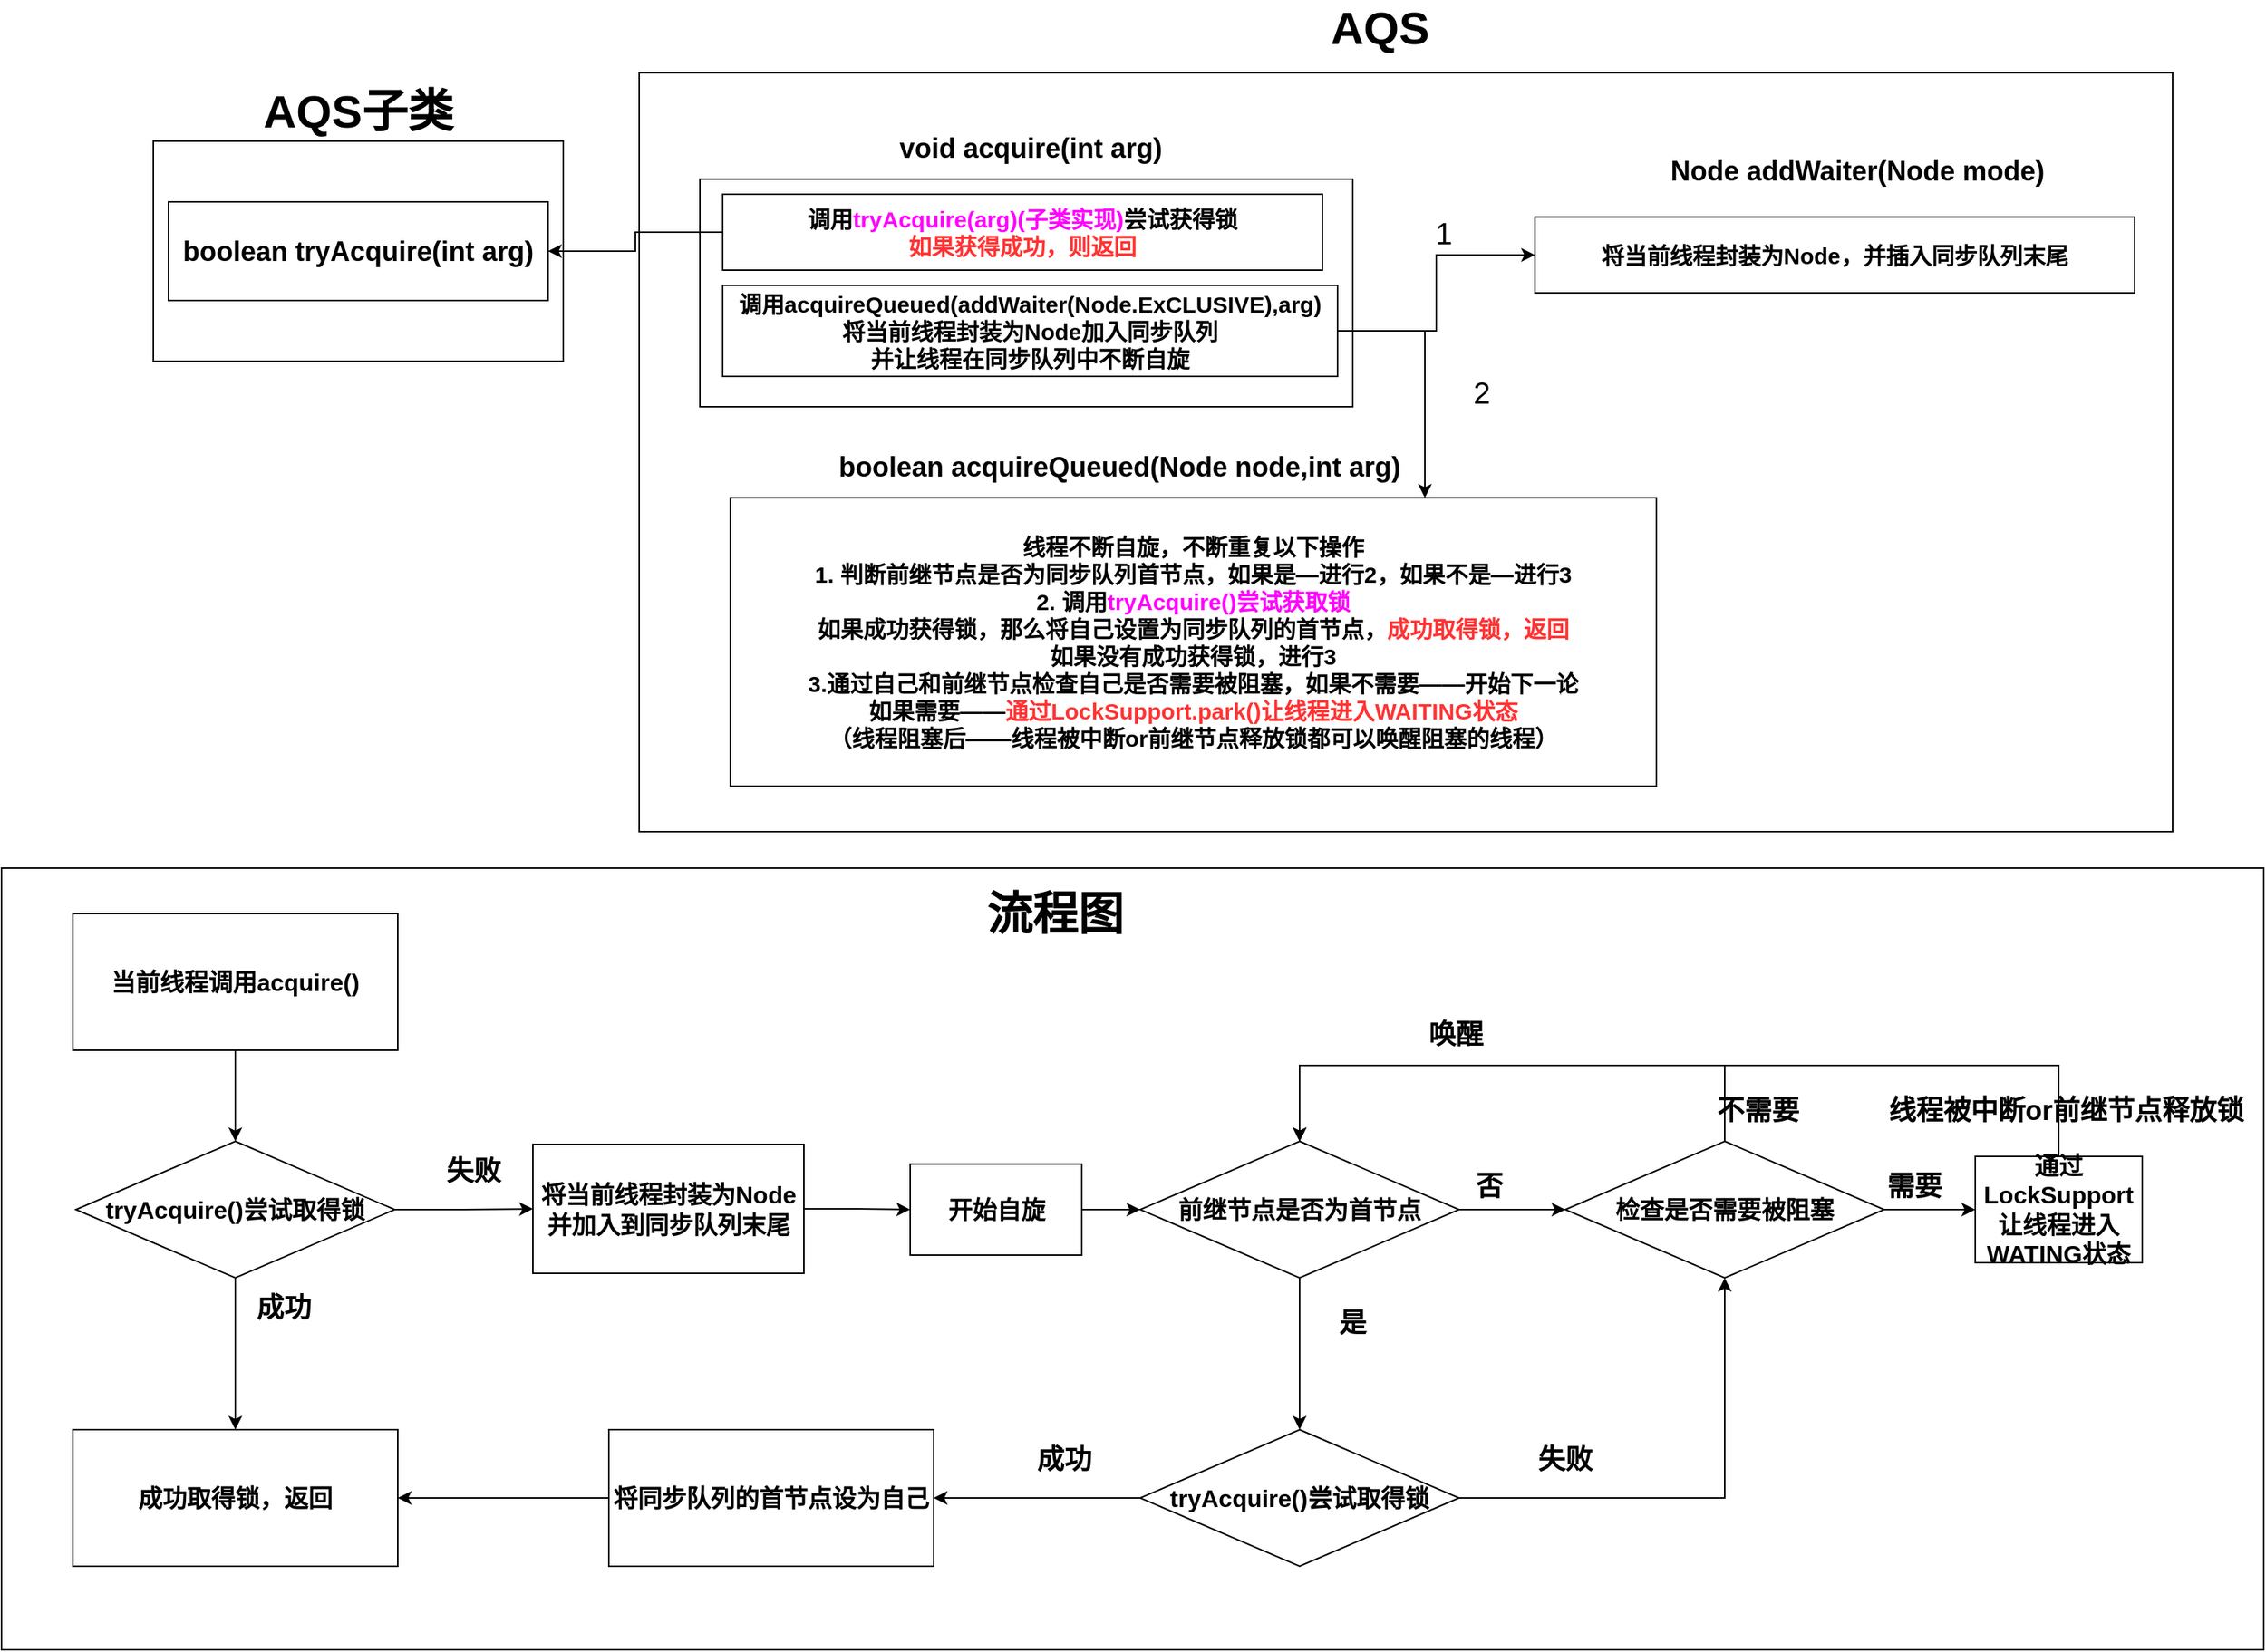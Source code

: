 <mxfile version="15.2.7" type="device"><diagram id="9mDgaYLHJoEgP8Wpay0U" name="第 1 页"><mxGraphModel dx="2557" dy="1012" grid="1" gridSize="10" guides="1" tooltips="1" connect="1" arrows="1" fold="1" page="1" pageScale="1" pageWidth="827" pageHeight="1169" math="0" shadow="0"><root><mxCell id="0"/><mxCell id="1" parent="0"/><mxCell id="Os8C2CF0_vJX3A5Ci7vT-71" value="" style="rounded=0;whiteSpace=wrap;html=1;" parent="1" vertex="1"><mxGeometry x="-300" y="584" width="1490" height="515" as="geometry"/></mxCell><mxCell id="Os8C2CF0_vJX3A5Ci7vT-1" value="" style="rounded=0;whiteSpace=wrap;html=1;" parent="1" vertex="1"><mxGeometry x="120" y="60" width="1010" height="500" as="geometry"/></mxCell><mxCell id="Os8C2CF0_vJX3A5Ci7vT-2" value="&lt;b&gt;&lt;font style=&quot;font-size: 30px&quot;&gt;AQS&lt;/font&gt;&lt;/b&gt;" style="text;html=1;strokeColor=none;fillColor=none;align=center;verticalAlign=middle;whiteSpace=wrap;rounded=0;" parent="1" vertex="1"><mxGeometry x="588" y="20" width="40" height="20" as="geometry"/></mxCell><mxCell id="Os8C2CF0_vJX3A5Ci7vT-3" value="" style="rounded=0;whiteSpace=wrap;html=1;" parent="1" vertex="1"><mxGeometry x="160" y="130" width="430" height="150" as="geometry"/></mxCell><mxCell id="Os8C2CF0_vJX3A5Ci7vT-7" value="&lt;b&gt;&lt;font style=&quot;font-size: 18px&quot;&gt;void acquire(int arg)&lt;/font&gt;&lt;/b&gt;" style="text;html=1;strokeColor=none;fillColor=none;align=center;verticalAlign=middle;whiteSpace=wrap;rounded=0;" parent="1" vertex="1"><mxGeometry x="269.5" y="100" width="216" height="20" as="geometry"/></mxCell><mxCell id="Os8C2CF0_vJX3A5Ci7vT-8" value="&lt;b style=&quot;font-size: 15px&quot;&gt;调用&lt;font color=&quot;#ff00ff&quot;&gt;tryAcquire(arg)(子类实现)&lt;/font&gt;尝试获得锁&lt;br&gt;&lt;font color=&quot;#ff3333&quot;&gt;如果获得成功，&lt;font style=&quot;font-size: 15px&quot;&gt;则返回&lt;/font&gt;&lt;/font&gt;&lt;/b&gt;" style="rounded=0;whiteSpace=wrap;html=1;" parent="1" vertex="1"><mxGeometry x="175" y="140" width="395" height="50" as="geometry"/></mxCell><mxCell id="Os8C2CF0_vJX3A5Ci7vT-22" style="edgeStyle=orthogonalEdgeStyle;rounded=0;orthogonalLoop=1;jettySize=auto;html=1;exitX=1;exitY=0.5;exitDx=0;exitDy=0;" parent="1" source="Os8C2CF0_vJX3A5Ci7vT-10" target="Os8C2CF0_vJX3A5Ci7vT-13" edge="1"><mxGeometry relative="1" as="geometry"/></mxCell><mxCell id="Os8C2CF0_vJX3A5Ci7vT-27" style="edgeStyle=orthogonalEdgeStyle;rounded=0;orthogonalLoop=1;jettySize=auto;html=1;exitX=1;exitY=0.5;exitDx=0;exitDy=0;entryX=0.75;entryY=0;entryDx=0;entryDy=0;" parent="1" source="Os8C2CF0_vJX3A5Ci7vT-10" target="Os8C2CF0_vJX3A5Ci7vT-19" edge="1"><mxGeometry relative="1" as="geometry"/></mxCell><mxCell id="Os8C2CF0_vJX3A5Ci7vT-10" value="&lt;b&gt;&lt;font style=&quot;font-size: 15px&quot;&gt;调用acquireQueued(addWaiter(Node.ExCLUSIVE),arg)&lt;br&gt;将当前线程封装为Node加入同步队列&lt;br&gt;并让线程在同步队列中不断自旋&lt;br&gt;&lt;/font&gt;&lt;/b&gt;" style="rounded=0;whiteSpace=wrap;html=1;" parent="1" vertex="1"><mxGeometry x="175" y="200" width="405" height="60" as="geometry"/></mxCell><mxCell id="Os8C2CF0_vJX3A5Ci7vT-12" value="&lt;b&gt;&lt;font style=&quot;font-size: 18px&quot;&gt;Node addWaiter(Node mode)&lt;/font&gt;&lt;/b&gt;" style="text;html=1;strokeColor=none;fillColor=none;align=center;verticalAlign=middle;whiteSpace=wrap;rounded=0;" parent="1" vertex="1"><mxGeometry x="792" y="115" width="260.5" height="20" as="geometry"/></mxCell><mxCell id="Os8C2CF0_vJX3A5Ci7vT-13" value="&lt;span style=&quot;font-size: 15px&quot;&gt;&lt;b&gt;将当前线程封装为Node，并插入同步队列末尾&lt;/b&gt;&lt;/span&gt;" style="rounded=0;whiteSpace=wrap;html=1;" parent="1" vertex="1"><mxGeometry x="710" y="155" width="395" height="50" as="geometry"/></mxCell><mxCell id="Os8C2CF0_vJX3A5Ci7vT-16" value="&lt;font style=&quot;font-size: 20px&quot;&gt;1&lt;/font&gt;" style="text;html=1;strokeColor=none;fillColor=none;align=center;verticalAlign=middle;whiteSpace=wrap;rounded=0;" parent="1" vertex="1"><mxGeometry x="630" y="155" width="40" height="20" as="geometry"/></mxCell><mxCell id="Os8C2CF0_vJX3A5Ci7vT-18" value="&lt;span style=&quot;font-size: 18px&quot;&gt;&lt;b&gt;&amp;nbsp;boolean acquireQueued(Node node,int arg)&lt;/b&gt;&lt;/span&gt;" style="text;html=1;strokeColor=none;fillColor=none;align=center;verticalAlign=middle;whiteSpace=wrap;rounded=0;" parent="1" vertex="1"><mxGeometry x="240" y="310" width="388" height="20" as="geometry"/></mxCell><mxCell id="Os8C2CF0_vJX3A5Ci7vT-19" value="&lt;b style=&quot;font-size: 15px&quot;&gt;线程不断自旋，不断重复以下操作&lt;br&gt;1. 判断前继节点是否为同步队列首节点，如果是—进行2，如果不是—进行3&lt;br&gt;2. 调用&lt;font color=&quot;#ff00ff&quot;&gt;tryAcquire()尝试获取锁&lt;br&gt;&lt;/font&gt;如果成功获得锁，那么将自己设置为同步队列的首节点，&lt;font color=&quot;#ff3333&quot;&gt;成功取得锁，返回&lt;br&gt;&lt;/font&gt;如果没有成功获得锁，进行3&lt;br&gt;3.通过自己和前继节点检查自己是否需要被阻塞，如果不需要——开始下一论&lt;br&gt;如果需要——&lt;font color=&quot;#ff3333&quot;&gt;通过LockSupport.park()让线程进入WAITING状态&lt;/font&gt;&lt;br&gt;（线程阻塞后——线程被中断or前继节点释放锁都可以唤醒阻塞的线程）&lt;br&gt;&lt;/b&gt;" style="rounded=0;whiteSpace=wrap;html=1;" parent="1" vertex="1"><mxGeometry x="180" y="340" width="610" height="190" as="geometry"/></mxCell><mxCell id="Os8C2CF0_vJX3A5Ci7vT-24" value="&lt;font style=&quot;font-size: 20px&quot;&gt;2&lt;/font&gt;" style="text;html=1;strokeColor=none;fillColor=none;align=center;verticalAlign=middle;whiteSpace=wrap;rounded=0;" parent="1" vertex="1"><mxGeometry x="655" y="260" width="40" height="20" as="geometry"/></mxCell><mxCell id="Os8C2CF0_vJX3A5Ci7vT-32" style="edgeStyle=orthogonalEdgeStyle;rounded=0;orthogonalLoop=1;jettySize=auto;html=1;exitX=0.5;exitY=1;exitDx=0;exitDy=0;entryX=0.5;entryY=0;entryDx=0;entryDy=0;" parent="1" source="Os8C2CF0_vJX3A5Ci7vT-26" target="Os8C2CF0_vJX3A5Ci7vT-31" edge="1"><mxGeometry relative="1" as="geometry"/></mxCell><mxCell id="Os8C2CF0_vJX3A5Ci7vT-26" value="&lt;b&gt;&lt;font style=&quot;font-size: 16px&quot;&gt;当前线程调用acquire()&lt;/font&gt;&lt;/b&gt;" style="rounded=0;whiteSpace=wrap;html=1;" parent="1" vertex="1"><mxGeometry x="-253" y="614" width="214" height="90" as="geometry"/></mxCell><mxCell id="Os8C2CF0_vJX3A5Ci7vT-35" style="edgeStyle=orthogonalEdgeStyle;rounded=0;orthogonalLoop=1;jettySize=auto;html=1;exitX=0.5;exitY=1;exitDx=0;exitDy=0;" parent="1" source="Os8C2CF0_vJX3A5Ci7vT-31" target="Os8C2CF0_vJX3A5Ci7vT-34" edge="1"><mxGeometry relative="1" as="geometry"/></mxCell><mxCell id="Os8C2CF0_vJX3A5Ci7vT-39" style="edgeStyle=orthogonalEdgeStyle;rounded=0;orthogonalLoop=1;jettySize=auto;html=1;exitX=1;exitY=0.5;exitDx=0;exitDy=0;entryX=0;entryY=0.5;entryDx=0;entryDy=0;" parent="1" source="Os8C2CF0_vJX3A5Ci7vT-31" target="Os8C2CF0_vJX3A5Ci7vT-38" edge="1"><mxGeometry relative="1" as="geometry"/></mxCell><mxCell id="Os8C2CF0_vJX3A5Ci7vT-31" value="&lt;b&gt;&lt;font style=&quot;font-size: 16px&quot;&gt;tryAcquire()尝试取得锁&lt;/font&gt;&lt;/b&gt;" style="rhombus;whiteSpace=wrap;html=1;" parent="1" vertex="1"><mxGeometry x="-251" y="764" width="210" height="90" as="geometry"/></mxCell><mxCell id="Os8C2CF0_vJX3A5Ci7vT-34" value="&lt;span style=&quot;font-size: 16px&quot;&gt;&lt;b&gt;成功取得锁，返回&lt;/b&gt;&lt;/span&gt;" style="rounded=0;whiteSpace=wrap;html=1;" parent="1" vertex="1"><mxGeometry x="-253" y="954" width="214" height="90" as="geometry"/></mxCell><mxCell id="Os8C2CF0_vJX3A5Ci7vT-36" value="&lt;b&gt;&lt;font style=&quot;font-size: 18px&quot;&gt;成功&lt;/font&gt;&lt;/b&gt;" style="text;html=1;strokeColor=none;fillColor=none;align=center;verticalAlign=middle;whiteSpace=wrap;rounded=0;" parent="1" vertex="1"><mxGeometry x="-134" y="864" width="40" height="20" as="geometry"/></mxCell><mxCell id="_42yLSz9a29jpcTmAijZ-2" style="edgeStyle=orthogonalEdgeStyle;rounded=0;orthogonalLoop=1;jettySize=auto;html=1;exitX=1;exitY=0.5;exitDx=0;exitDy=0;entryX=0;entryY=0.5;entryDx=0;entryDy=0;" parent="1" source="Os8C2CF0_vJX3A5Ci7vT-38" target="_42yLSz9a29jpcTmAijZ-1" edge="1"><mxGeometry relative="1" as="geometry"/></mxCell><mxCell id="Os8C2CF0_vJX3A5Ci7vT-38" value="&lt;b&gt;&lt;font style=&quot;font-size: 16px&quot;&gt;将当前线程封装为Node&lt;br&gt;并加入到同步队列末尾&lt;/font&gt;&lt;/b&gt;&lt;b&gt;&lt;font style=&quot;font-size: 16px&quot;&gt;&lt;br&gt;&lt;/font&gt;&lt;/b&gt;" style="rounded=0;whiteSpace=wrap;html=1;" parent="1" vertex="1"><mxGeometry x="50" y="766" width="178.5" height="85" as="geometry"/></mxCell><mxCell id="Os8C2CF0_vJX3A5Ci7vT-52" style="edgeStyle=orthogonalEdgeStyle;rounded=0;orthogonalLoop=1;jettySize=auto;html=1;exitX=0.5;exitY=1;exitDx=0;exitDy=0;entryX=0.5;entryY=0;entryDx=0;entryDy=0;" parent="1" source="Os8C2CF0_vJX3A5Ci7vT-41" target="Os8C2CF0_vJX3A5Ci7vT-51" edge="1"><mxGeometry relative="1" as="geometry"/></mxCell><mxCell id="Os8C2CF0_vJX3A5Ci7vT-58" style="edgeStyle=orthogonalEdgeStyle;rounded=0;orthogonalLoop=1;jettySize=auto;html=1;exitX=1;exitY=0.5;exitDx=0;exitDy=0;entryX=0;entryY=0.5;entryDx=0;entryDy=0;" parent="1" source="Os8C2CF0_vJX3A5Ci7vT-41" target="Os8C2CF0_vJX3A5Ci7vT-57" edge="1"><mxGeometry relative="1" as="geometry"/></mxCell><mxCell id="Os8C2CF0_vJX3A5Ci7vT-41" value="&lt;b&gt;&lt;font style=&quot;font-size: 16px&quot;&gt;前继节点是否为首节点&lt;/font&gt;&lt;/b&gt;" style="rhombus;whiteSpace=wrap;html=1;" parent="1" vertex="1"><mxGeometry x="450" y="764" width="210" height="90" as="geometry"/></mxCell><mxCell id="Os8C2CF0_vJX3A5Ci7vT-44" value="" style="rounded=0;whiteSpace=wrap;html=1;" parent="1" vertex="1"><mxGeometry x="-200" y="105" width="270" height="145" as="geometry"/></mxCell><mxCell id="Os8C2CF0_vJX3A5Ci7vT-45" value="&lt;b&gt;&lt;font style=&quot;font-size: 30px&quot;&gt;AQS子类&lt;/font&gt;&lt;/b&gt;" style="text;html=1;strokeColor=none;fillColor=none;align=center;verticalAlign=middle;whiteSpace=wrap;rounded=0;" parent="1" vertex="1"><mxGeometry x="-135" y="80" width="140" height="10" as="geometry"/></mxCell><mxCell id="Os8C2CF0_vJX3A5Ci7vT-46" value="&lt;b&gt;&lt;font style=&quot;font-size: 18px&quot;&gt;boolean tryAcquire(int arg)&lt;/font&gt;&lt;/b&gt;" style="rounded=0;whiteSpace=wrap;html=1;" parent="1" vertex="1"><mxGeometry x="-190" y="145" width="250" height="65" as="geometry"/></mxCell><mxCell id="Os8C2CF0_vJX3A5Ci7vT-48" style="edgeStyle=orthogonalEdgeStyle;rounded=0;orthogonalLoop=1;jettySize=auto;html=1;exitX=0;exitY=0.5;exitDx=0;exitDy=0;entryX=1;entryY=0.5;entryDx=0;entryDy=0;" parent="1" source="Os8C2CF0_vJX3A5Ci7vT-8" target="Os8C2CF0_vJX3A5Ci7vT-46" edge="1"><mxGeometry relative="1" as="geometry"/></mxCell><mxCell id="Os8C2CF0_vJX3A5Ci7vT-59" style="edgeStyle=orthogonalEdgeStyle;rounded=0;orthogonalLoop=1;jettySize=auto;html=1;exitX=1;exitY=0.5;exitDx=0;exitDy=0;entryX=0.5;entryY=1;entryDx=0;entryDy=0;" parent="1" source="Os8C2CF0_vJX3A5Ci7vT-51" target="Os8C2CF0_vJX3A5Ci7vT-57" edge="1"><mxGeometry relative="1" as="geometry"/></mxCell><mxCell id="GudY5FBvZEJvpoCxor9D-3" style="edgeStyle=orthogonalEdgeStyle;rounded=0;orthogonalLoop=1;jettySize=auto;html=1;exitX=0;exitY=0.5;exitDx=0;exitDy=0;entryX=1;entryY=0.5;entryDx=0;entryDy=0;" parent="1" source="Os8C2CF0_vJX3A5Ci7vT-51" target="GudY5FBvZEJvpoCxor9D-2" edge="1"><mxGeometry relative="1" as="geometry"/></mxCell><mxCell id="Os8C2CF0_vJX3A5Ci7vT-51" value="&lt;b&gt;&lt;font style=&quot;font-size: 16px&quot;&gt;tryAcquire()尝试取得锁&lt;/font&gt;&lt;/b&gt;" style="rhombus;whiteSpace=wrap;html=1;" parent="1" vertex="1"><mxGeometry x="450" y="954" width="210" height="90" as="geometry"/></mxCell><mxCell id="Os8C2CF0_vJX3A5Ci7vT-54" value="&lt;span style=&quot;font-size: 18px&quot;&gt;&lt;b&gt;是&lt;/b&gt;&lt;/span&gt;" style="text;html=1;strokeColor=none;fillColor=none;align=center;verticalAlign=middle;whiteSpace=wrap;rounded=0;" parent="1" vertex="1"><mxGeometry x="570" y="874" width="40" height="20" as="geometry"/></mxCell><mxCell id="Os8C2CF0_vJX3A5Ci7vT-56" value="&lt;b&gt;&lt;font style=&quot;font-size: 18px&quot;&gt;成功&lt;/font&gt;&lt;/b&gt;" style="text;html=1;strokeColor=none;fillColor=none;align=center;verticalAlign=middle;whiteSpace=wrap;rounded=0;" parent="1" vertex="1"><mxGeometry x="380" y="964" width="40" height="20" as="geometry"/></mxCell><mxCell id="Os8C2CF0_vJX3A5Ci7vT-60" style="edgeStyle=orthogonalEdgeStyle;rounded=0;orthogonalLoop=1;jettySize=auto;html=1;exitX=0.5;exitY=0;exitDx=0;exitDy=0;entryX=0.5;entryY=0;entryDx=0;entryDy=0;" parent="1" source="Os8C2CF0_vJX3A5Ci7vT-57" target="Os8C2CF0_vJX3A5Ci7vT-41" edge="1"><mxGeometry relative="1" as="geometry"><Array as="points"><mxPoint x="835" y="714"/><mxPoint x="555" y="714"/></Array></mxGeometry></mxCell><mxCell id="Os8C2CF0_vJX3A5Ci7vT-66" style="edgeStyle=orthogonalEdgeStyle;rounded=0;orthogonalLoop=1;jettySize=auto;html=1;exitX=1;exitY=0.5;exitDx=0;exitDy=0;entryX=0;entryY=0.5;entryDx=0;entryDy=0;" parent="1" source="Os8C2CF0_vJX3A5Ci7vT-57" target="Os8C2CF0_vJX3A5Ci7vT-65" edge="1"><mxGeometry relative="1" as="geometry"/></mxCell><mxCell id="Os8C2CF0_vJX3A5Ci7vT-57" value="&lt;b&gt;&lt;font style=&quot;font-size: 16px&quot;&gt;检查是否需要被阻塞&lt;/font&gt;&lt;/b&gt;" style="rhombus;whiteSpace=wrap;html=1;" parent="1" vertex="1"><mxGeometry x="730" y="764" width="210" height="90" as="geometry"/></mxCell><mxCell id="Os8C2CF0_vJX3A5Ci7vT-61" value="&lt;span style=&quot;font-size: 18px&quot;&gt;&lt;b&gt;失败&lt;/b&gt;&lt;/span&gt;" style="text;html=1;strokeColor=none;fillColor=none;align=center;verticalAlign=middle;whiteSpace=wrap;rounded=0;" parent="1" vertex="1"><mxGeometry x="710" y="964" width="40" height="20" as="geometry"/></mxCell><mxCell id="Os8C2CF0_vJX3A5Ci7vT-62" value="&lt;span style=&quot;font-size: 18px&quot;&gt;&lt;b&gt;失败&lt;/b&gt;&lt;/span&gt;" style="text;html=1;strokeColor=none;fillColor=none;align=center;verticalAlign=middle;whiteSpace=wrap;rounded=0;" parent="1" vertex="1"><mxGeometry x="-9" y="774" width="40" height="20" as="geometry"/></mxCell><mxCell id="Os8C2CF0_vJX3A5Ci7vT-63" value="&lt;span style=&quot;font-size: 18px&quot;&gt;&lt;b&gt;否&lt;/b&gt;&lt;/span&gt;" style="text;html=1;strokeColor=none;fillColor=none;align=center;verticalAlign=middle;whiteSpace=wrap;rounded=0;" parent="1" vertex="1"><mxGeometry x="660" y="784" width="40" height="20" as="geometry"/></mxCell><mxCell id="Os8C2CF0_vJX3A5Ci7vT-64" value="&lt;span style=&quot;font-size: 18px&quot;&gt;&lt;b&gt;不需要&lt;/b&gt;&lt;/span&gt;" style="text;html=1;strokeColor=none;fillColor=none;align=center;verticalAlign=middle;whiteSpace=wrap;rounded=0;" parent="1" vertex="1"><mxGeometry x="827" y="734" width="60" height="20" as="geometry"/></mxCell><mxCell id="Os8C2CF0_vJX3A5Ci7vT-68" style="edgeStyle=orthogonalEdgeStyle;rounded=0;orthogonalLoop=1;jettySize=auto;html=1;exitX=0.5;exitY=0;exitDx=0;exitDy=0;entryX=0.5;entryY=0;entryDx=0;entryDy=0;" parent="1" source="Os8C2CF0_vJX3A5Ci7vT-65" target="Os8C2CF0_vJX3A5Ci7vT-41" edge="1"><mxGeometry relative="1" as="geometry"><Array as="points"><mxPoint x="1055" y="714"/><mxPoint x="555" y="714"/></Array></mxGeometry></mxCell><mxCell id="Os8C2CF0_vJX3A5Ci7vT-65" value="&lt;b&gt;&lt;font style=&quot;font-size: 16px&quot;&gt;通过LockSupport让线程进入WATING状态&lt;br&gt;&lt;/font&gt;&lt;/b&gt;" style="rounded=0;whiteSpace=wrap;html=1;" parent="1" vertex="1"><mxGeometry x="1000" y="774" width="110" height="70" as="geometry"/></mxCell><mxCell id="Os8C2CF0_vJX3A5Ci7vT-67" value="&lt;span style=&quot;font-size: 18px&quot;&gt;&lt;b&gt;需要&lt;/b&gt;&lt;/span&gt;" style="text;html=1;strokeColor=none;fillColor=none;align=center;verticalAlign=middle;whiteSpace=wrap;rounded=0;" parent="1" vertex="1"><mxGeometry x="940" y="784" width="40" height="20" as="geometry"/></mxCell><mxCell id="Os8C2CF0_vJX3A5Ci7vT-70" value="&lt;b style=&quot;font-size: 18px&quot;&gt;线程被中断or前继节点释放锁&lt;/b&gt;" style="text;html=1;strokeColor=none;fillColor=none;align=center;verticalAlign=middle;whiteSpace=wrap;rounded=0;" parent="1" vertex="1"><mxGeometry x="930" y="734" width="260" height="20" as="geometry"/></mxCell><mxCell id="Os8C2CF0_vJX3A5Ci7vT-73" value="&lt;b&gt;&lt;font style=&quot;font-size: 30px&quot;&gt;流程图&lt;/font&gt;&lt;/b&gt;" style="text;html=1;strokeColor=none;fillColor=none;align=center;verticalAlign=middle;whiteSpace=wrap;rounded=0;" parent="1" vertex="1"><mxGeometry x="324" y="609" width="140" height="10" as="geometry"/></mxCell><mxCell id="_42yLSz9a29jpcTmAijZ-3" style="edgeStyle=orthogonalEdgeStyle;rounded=0;orthogonalLoop=1;jettySize=auto;html=1;exitX=1;exitY=0.5;exitDx=0;exitDy=0;entryX=0;entryY=0.5;entryDx=0;entryDy=0;" parent="1" source="_42yLSz9a29jpcTmAijZ-1" target="Os8C2CF0_vJX3A5Ci7vT-41" edge="1"><mxGeometry relative="1" as="geometry"/></mxCell><mxCell id="_42yLSz9a29jpcTmAijZ-1" value="&lt;b&gt;&lt;font style=&quot;font-size: 16px&quot;&gt;开始自旋&lt;br&gt;&lt;/font&gt;&lt;/b&gt;" style="rounded=0;whiteSpace=wrap;html=1;" parent="1" vertex="1"><mxGeometry x="298.5" y="779" width="113" height="60" as="geometry"/></mxCell><mxCell id="GudY5FBvZEJvpoCxor9D-4" style="edgeStyle=orthogonalEdgeStyle;rounded=0;orthogonalLoop=1;jettySize=auto;html=1;exitX=0;exitY=0.5;exitDx=0;exitDy=0;entryX=1;entryY=0.5;entryDx=0;entryDy=0;" parent="1" source="GudY5FBvZEJvpoCxor9D-2" target="Os8C2CF0_vJX3A5Ci7vT-34" edge="1"><mxGeometry relative="1" as="geometry"/></mxCell><mxCell id="GudY5FBvZEJvpoCxor9D-2" value="&lt;span style=&quot;font-size: 16px&quot;&gt;&lt;b&gt;将同步队列的首节点设为自己&lt;/b&gt;&lt;/span&gt;" style="rounded=0;whiteSpace=wrap;html=1;" parent="1" vertex="1"><mxGeometry x="100" y="954" width="214" height="90" as="geometry"/></mxCell><mxCell id="GudY5FBvZEJvpoCxor9D-6" value="&lt;span style=&quot;font-size: 18px&quot;&gt;&lt;b&gt;唤醒&lt;/b&gt;&lt;/span&gt;" style="text;html=1;strokeColor=none;fillColor=none;align=center;verticalAlign=middle;whiteSpace=wrap;rounded=0;" parent="1" vertex="1"><mxGeometry x="628" y="684" width="60" height="20" as="geometry"/></mxCell></root></mxGraphModel></diagram></mxfile>